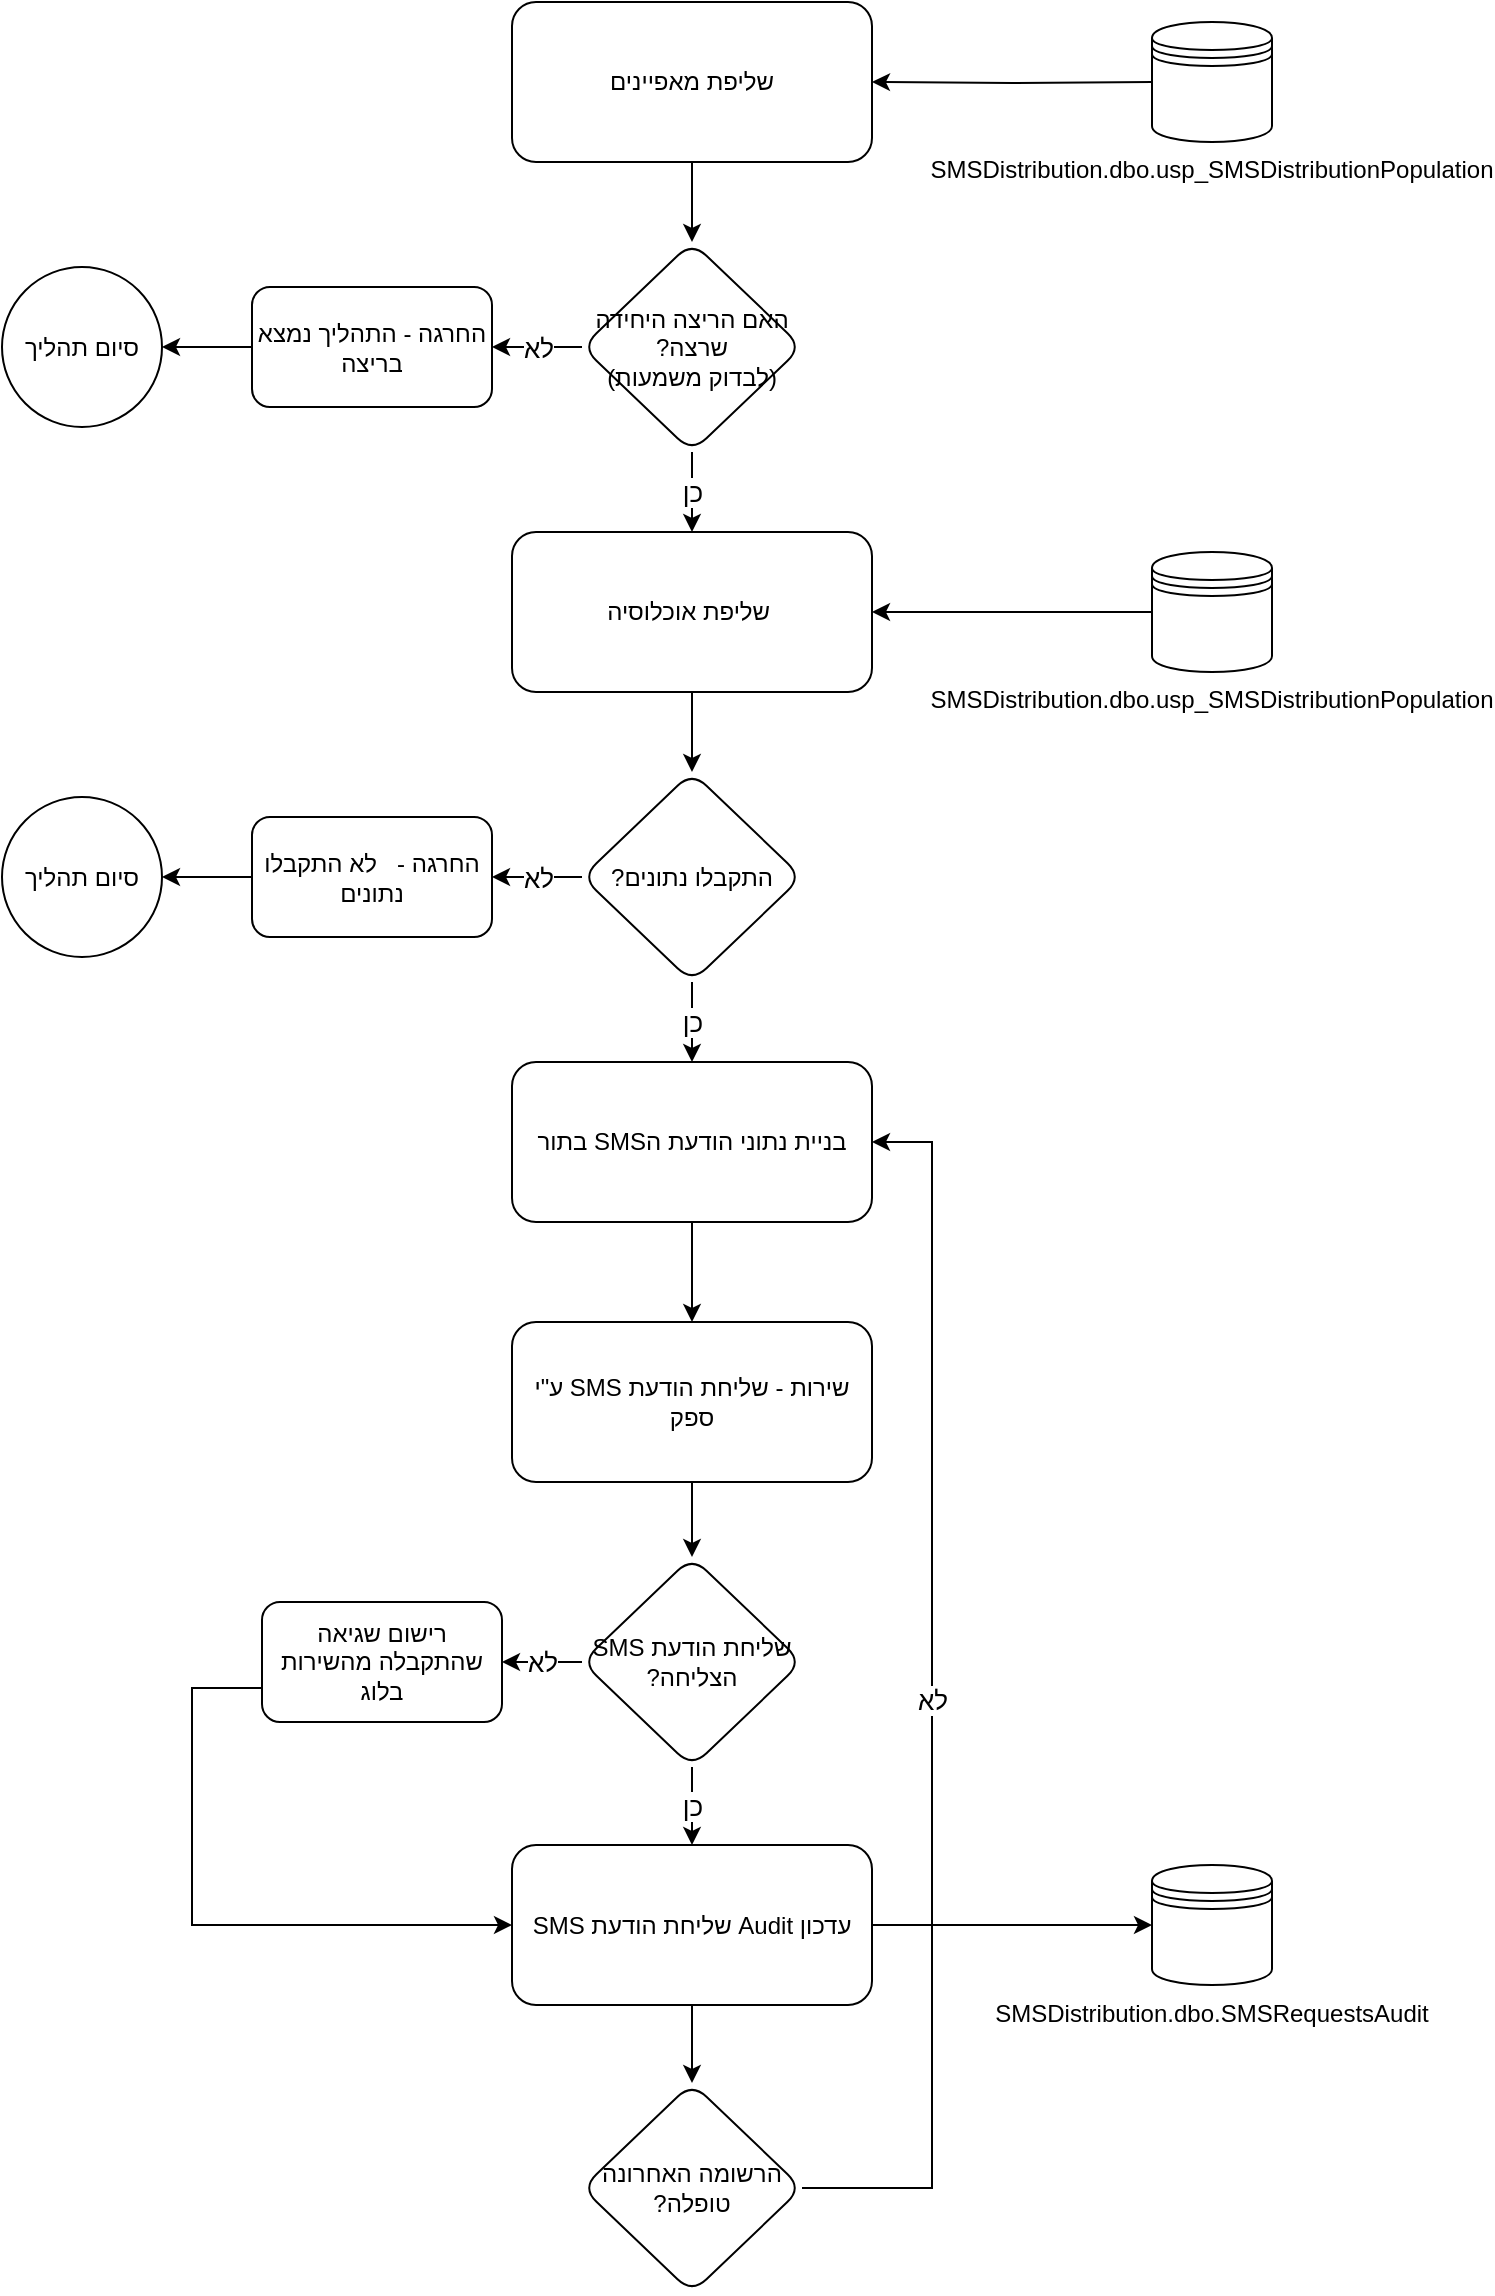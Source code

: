 <mxfile version="10.7.5" type="github"><diagram id="dpa6WO3m0XJFdGmilgg4" name="Page-1"><mxGraphModel dx="1394" dy="764" grid="1" gridSize="10" guides="1" tooltips="1" connect="1" arrows="1" fold="1" page="1" pageScale="1" pageWidth="850" pageHeight="1100" math="0" shadow="0"><root><mxCell id="0"/><mxCell id="1" parent="0"/><mxCell id="Fcd9iC4_ISc6o5NBvxgp-3" style="edgeStyle=orthogonalEdgeStyle;rounded=0;orthogonalLoop=1;jettySize=auto;html=1;exitX=0.5;exitY=1;exitDx=0;exitDy=0;entryX=0.5;entryY=0;entryDx=0;entryDy=0;" parent="1" source="Fcd9iC4_ISc6o5NBvxgp-1" target="Fcd9iC4_ISc6o5NBvxgp-2" edge="1"><mxGeometry relative="1" as="geometry"/></mxCell><UserObject label="שליפת מאפיינים&lt;br&gt;" tooltip="select &#10;    property_name,&#10;    property_value&#10;from  &#10; application_properties.dbo.properties&#10;where &#10;   process_name in('SingleProcess','SMSDistributionPopulationMulti','SMSDistributionListenerMulti','Ticket','TinyURL')&#10;order by process_name" id="Fcd9iC4_ISc6o5NBvxgp-1"><mxCell style="rounded=1;whiteSpace=wrap;html=1;" parent="1" vertex="1"><mxGeometry x="330" y="30" width="180" height="80" as="geometry"/></mxCell></UserObject><mxCell id="Fcd9iC4_ISc6o5NBvxgp-7" value="לא" style="edgeStyle=orthogonalEdgeStyle;rounded=0;orthogonalLoop=1;jettySize=auto;html=1;exitX=0;exitY=0.5;exitDx=0;exitDy=0;fontSize=13;" parent="1" source="Fcd9iC4_ISc6o5NBvxgp-2" target="Fcd9iC4_ISc6o5NBvxgp-6" edge="1"><mxGeometry relative="1" as="geometry"/></mxCell><mxCell id="Fcd9iC4_ISc6o5NBvxgp-12" value="כן" style="edgeStyle=orthogonalEdgeStyle;rounded=0;orthogonalLoop=1;jettySize=auto;html=1;exitX=0.5;exitY=1;exitDx=0;exitDy=0;entryX=0.5;entryY=0;entryDx=0;entryDy=0;fontSize=13;" parent="1" source="Fcd9iC4_ISc6o5NBvxgp-2" target="Fcd9iC4_ISc6o5NBvxgp-11" edge="1"><mxGeometry relative="1" as="geometry"/></mxCell><UserObject label="האם הריצה היחידה שרצה?&lt;br&gt;(לבדוק משמעות)&lt;br&gt;" tooltip="isSingleProcess(singleProcessPropertiesHM,processId) == false" id="Fcd9iC4_ISc6o5NBvxgp-2"><mxCell style="rhombus;whiteSpace=wrap;html=1;rounded=1;textDirection=rtl;" parent="1" vertex="1"><mxGeometry x="365" y="150" width="110" height="105" as="geometry"/></mxCell></UserObject><mxCell id="Fcd9iC4_ISc6o5NBvxgp-4" value="סיום תהליך" style="ellipse;whiteSpace=wrap;html=1;aspect=fixed;rounded=1;" parent="1" vertex="1"><mxGeometry x="75" y="162.5" width="80" height="80" as="geometry"/></mxCell><mxCell id="Fcd9iC4_ISc6o5NBvxgp-8" style="edgeStyle=orthogonalEdgeStyle;rounded=0;orthogonalLoop=1;jettySize=auto;html=1;entryX=1;entryY=0.5;entryDx=0;entryDy=0;" parent="1" source="Fcd9iC4_ISc6o5NBvxgp-6" target="Fcd9iC4_ISc6o5NBvxgp-4" edge="1"><mxGeometry relative="1" as="geometry"/></mxCell><UserObject label="החרגה - התהליך נמצא בריצה" tooltip="throw new Exception(&quot;The process SMSDistributionPopulationImpl Multi already running&quot;)" id="Fcd9iC4_ISc6o5NBvxgp-6"><mxCell style="rounded=1;whiteSpace=wrap;html=1;" parent="1" vertex="1"><mxGeometry x="200" y="172.5" width="120" height="60" as="geometry"/></mxCell></UserObject><mxCell id="Fcd9iC4_ISc6o5NBvxgp-14" style="edgeStyle=orthogonalEdgeStyle;rounded=0;orthogonalLoop=1;jettySize=auto;html=1;exitX=0.5;exitY=1;exitDx=0;exitDy=0;" parent="1" source="Fcd9iC4_ISc6o5NBvxgp-11" target="Fcd9iC4_ISc6o5NBvxgp-13" edge="1"><mxGeometry relative="1" as="geometry"/></mxCell><UserObject label="שליפת אוכלוסיה&amp;nbsp;" tooltip="EXEC [SMSDistribution].[dbo].[usp_SMSDistributionPopulation] 30000" id="Fcd9iC4_ISc6o5NBvxgp-11"><mxCell style="rounded=1;whiteSpace=wrap;html=1;" parent="1" vertex="1"><mxGeometry x="330" y="295" width="180" height="80" as="geometry"/></mxCell></UserObject><mxCell id="Fcd9iC4_ISc6o5NBvxgp-17" value="לא" style="edgeStyle=orthogonalEdgeStyle;rounded=0;orthogonalLoop=1;jettySize=auto;html=1;exitX=0;exitY=0.5;exitDx=0;exitDy=0;entryX=1;entryY=0.5;entryDx=0;entryDy=0;fontSize=13;" parent="1" source="Fcd9iC4_ISc6o5NBvxgp-13" target="Fcd9iC4_ISc6o5NBvxgp-15" edge="1"><mxGeometry relative="1" as="geometry"/></mxCell><mxCell id="Fcd9iC4_ISc6o5NBvxgp-30" value="כן" style="edgeStyle=orthogonalEdgeStyle;rounded=0;orthogonalLoop=1;jettySize=auto;html=1;entryX=0.5;entryY=0;entryDx=0;entryDy=0;fontSize=13;" parent="1" source="Fcd9iC4_ISc6o5NBvxgp-13" target="Fcd9iC4_ISc6o5NBvxgp-29" edge="1"><mxGeometry relative="1" as="geometry"/></mxCell><UserObject label="התקבלו נתונים?" tooltip="rs == null  || !rs.next()" id="Fcd9iC4_ISc6o5NBvxgp-13"><mxCell style="rhombus;whiteSpace=wrap;html=1;rounded=1;textDirection=rtl;" parent="1" vertex="1"><mxGeometry x="365" y="415" width="110" height="105" as="geometry"/></mxCell></UserObject><mxCell id="Fcd9iC4_ISc6o5NBvxgp-18" style="edgeStyle=orthogonalEdgeStyle;rounded=0;orthogonalLoop=1;jettySize=auto;html=1;entryX=1;entryY=0.5;entryDx=0;entryDy=0;" parent="1" source="Fcd9iC4_ISc6o5NBvxgp-15" target="Fcd9iC4_ISc6o5NBvxgp-16" edge="1"><mxGeometry relative="1" as="geometry"/></mxCell><UserObject label="החרגה -&amp;nbsp; &amp;nbsp;לא התקבלו נתונים" tooltip="throw new Exception(&quot;PrepareSMSPopulationImpl Multi - pushSMSPopulationToQueue empty rs&quot;)" id="Fcd9iC4_ISc6o5NBvxgp-15"><mxCell style="rounded=1;whiteSpace=wrap;html=1;" parent="1" vertex="1"><mxGeometry x="200" y="437.5" width="120" height="60" as="geometry"/></mxCell></UserObject><mxCell id="Fcd9iC4_ISc6o5NBvxgp-16" value="סיום תהליך" style="ellipse;whiteSpace=wrap;html=1;aspect=fixed;rounded=1;" parent="1" vertex="1"><mxGeometry x="75" y="427.5" width="80" height="80" as="geometry"/></mxCell><mxCell id="Fcd9iC4_ISc6o5NBvxgp-20" style="edgeStyle=orthogonalEdgeStyle;rounded=0;orthogonalLoop=1;jettySize=auto;html=1;exitX=0;exitY=0.5;exitDx=0;exitDy=0;entryX=1;entryY=0.5;entryDx=0;entryDy=0;" parent="1" target="Fcd9iC4_ISc6o5NBvxgp-1" edge="1"><mxGeometry relative="1" as="geometry"><mxPoint x="650" y="70" as="sourcePoint"/></mxGeometry></mxCell><mxCell id="Fcd9iC4_ISc6o5NBvxgp-22" value="SMSDistribution.dbo.usp_SMSDistributionPopulation" style="shape=datastore;whiteSpace=wrap;html=1;rounded=1;labelPosition=center;verticalLabelPosition=bottom;align=center;verticalAlign=top;" parent="1" vertex="1"><mxGeometry x="650" y="40" width="60" height="60" as="geometry"/></mxCell><mxCell id="Fcd9iC4_ISc6o5NBvxgp-24" style="edgeStyle=orthogonalEdgeStyle;rounded=0;orthogonalLoop=1;jettySize=auto;html=1;exitX=0;exitY=0.5;exitDx=0;exitDy=0;entryX=1;entryY=0.5;entryDx=0;entryDy=0;" parent="1" source="Fcd9iC4_ISc6o5NBvxgp-23" target="Fcd9iC4_ISc6o5NBvxgp-11" edge="1"><mxGeometry relative="1" as="geometry"/></mxCell><mxCell id="Fcd9iC4_ISc6o5NBvxgp-23" value="SMSDistribution.dbo.usp_SMSDistributionPopulation" style="shape=datastore;whiteSpace=wrap;html=1;rounded=1;labelPosition=center;verticalLabelPosition=bottom;align=center;verticalAlign=top;" parent="1" vertex="1"><mxGeometry x="650" y="305" width="60" height="60" as="geometry"/></mxCell><mxCell id="Fcd9iC4_ISc6o5NBvxgp-35" style="edgeStyle=orthogonalEdgeStyle;rounded=0;orthogonalLoop=1;jettySize=auto;html=1;entryX=0.5;entryY=0;entryDx=0;entryDy=0;fontSize=13;" parent="1" source="Fcd9iC4_ISc6o5NBvxgp-25" target="Fcd9iC4_ISc6o5NBvxgp-33" edge="1"><mxGeometry relative="1" as="geometry"/></mxCell><UserObject label="שירות - שליחת הודעת SMS ע&quot;י ספק" tooltip="jmsUtils.pushMessage((String)propertiesHM.get(&quot;cfName&quot;), (String)propertiesHM.get(&quot;qfName&quot;), sendingSMSlRequestRecord,key)" id="Fcd9iC4_ISc6o5NBvxgp-25"><mxCell style="rounded=1;whiteSpace=wrap;html=1;textDirection=rtl;" parent="1" vertex="1"><mxGeometry x="330" y="690" width="180" height="80" as="geometry"/></mxCell></UserObject><mxCell id="Fcd9iC4_ISc6o5NBvxgp-27" value="לא" style="edgeStyle=orthogonalEdgeStyle;rounded=0;orthogonalLoop=1;jettySize=auto;html=1;entryX=1;entryY=0.5;entryDx=0;entryDy=0;exitX=1;exitY=0.5;exitDx=0;exitDy=0;fontSize=13;" parent="1" source="Fcd9iC4_ISc6o5NBvxgp-26" target="Fcd9iC4_ISc6o5NBvxgp-29" edge="1"><mxGeometry relative="1" as="geometry"><Array as="points"><mxPoint x="540" y="1123"/><mxPoint x="540" y="600"/></Array></mxGeometry></mxCell><UserObject label="הרשומה האחרונה טופלה?" tooltip="rs == null  || !rs.next()" id="Fcd9iC4_ISc6o5NBvxgp-26"><mxCell style="rhombus;whiteSpace=wrap;html=1;rounded=1;textDirection=rtl;" parent="1" vertex="1"><mxGeometry x="365" y="1070.5" width="110" height="105" as="geometry"/></mxCell></UserObject><mxCell id="Fcd9iC4_ISc6o5NBvxgp-31" style="edgeStyle=orthogonalEdgeStyle;rounded=0;orthogonalLoop=1;jettySize=auto;html=1;fontSize=13;" parent="1" source="Fcd9iC4_ISc6o5NBvxgp-29" target="Fcd9iC4_ISc6o5NBvxgp-25" edge="1"><mxGeometry relative="1" as="geometry"/></mxCell><UserObject label="בניית נתוני הודעת הSMS בתור" tooltip="Serializable sendingSMSlRequestRecord = new SendingSMSlRequestRecord(rs,processPropertiesHM)" id="Fcd9iC4_ISc6o5NBvxgp-29"><mxCell style="rounded=1;whiteSpace=wrap;html=1;textDirection=rtl;" parent="1" vertex="1"><mxGeometry x="330" y="560" width="180" height="80" as="geometry"/></mxCell></UserObject><mxCell id="Fcd9iC4_ISc6o5NBvxgp-39" value="לא" style="edgeStyle=orthogonalEdgeStyle;rounded=0;orthogonalLoop=1;jettySize=auto;html=1;entryX=1;entryY=0.5;entryDx=0;entryDy=0;fontSize=13;" parent="1" source="Fcd9iC4_ISc6o5NBvxgp-33" target="Fcd9iC4_ISc6o5NBvxgp-37" edge="1"><mxGeometry relative="1" as="geometry"/></mxCell><mxCell id="Fcd9iC4_ISc6o5NBvxgp-42" value="כן" style="edgeStyle=orthogonalEdgeStyle;rounded=0;orthogonalLoop=1;jettySize=auto;html=1;entryX=0.5;entryY=0;entryDx=0;entryDy=0;fontSize=13;" parent="1" source="Fcd9iC4_ISc6o5NBvxgp-33" target="Fcd9iC4_ISc6o5NBvxgp-40" edge="1"><mxGeometry relative="1" as="geometry"/></mxCell><UserObject label="שליחת הודעת SMS הצליחה?" tooltip="serviceResult.getReturnCode()!= 0" id="Fcd9iC4_ISc6o5NBvxgp-33"><mxCell style="rhombus;whiteSpace=wrap;html=1;rounded=1;textDirection=rtl;" parent="1" vertex="1"><mxGeometry x="365" y="807.5" width="110" height="105" as="geometry"/></mxCell></UserObject><mxCell id="Fcd9iC4_ISc6o5NBvxgp-41" style="edgeStyle=orthogonalEdgeStyle;rounded=0;orthogonalLoop=1;jettySize=auto;html=1;entryX=0;entryY=0.5;entryDx=0;entryDy=0;fontSize=13;" parent="1" source="Fcd9iC4_ISc6o5NBvxgp-37" target="Fcd9iC4_ISc6o5NBvxgp-40" edge="1"><mxGeometry relative="1" as="geometry"><Array as="points"><mxPoint x="170" y="873"/><mxPoint x="170" y="992"/></Array></mxGeometry></mxCell><UserObject label="רישום שגיאה שהתקבלה מהשירות בלוג" tooltip="logger.info(&quot;SMSDistributionPopulationImpl Multi - pushSMSPopulationToQueue add to queue &quot; +key)" id="Fcd9iC4_ISc6o5NBvxgp-37"><mxCell style="rounded=1;whiteSpace=wrap;html=1;" parent="1" vertex="1"><mxGeometry x="205" y="830" width="120" height="60" as="geometry"/></mxCell></UserObject><mxCell id="Fcd9iC4_ISc6o5NBvxgp-43" style="edgeStyle=orthogonalEdgeStyle;rounded=0;orthogonalLoop=1;jettySize=auto;html=1;entryX=0.5;entryY=0;entryDx=0;entryDy=0;fontSize=13;" parent="1" source="Fcd9iC4_ISc6o5NBvxgp-40" target="Fcd9iC4_ISc6o5NBvxgp-26" edge="1"><mxGeometry relative="1" as="geometry"/></mxCell><mxCell id="CKUU_EFnnKHXOlI7-T8m-2" style="edgeStyle=orthogonalEdgeStyle;rounded=0;orthogonalLoop=1;jettySize=auto;html=1;entryX=0;entryY=0.5;entryDx=0;entryDy=0;" edge="1" parent="1" source="Fcd9iC4_ISc6o5NBvxgp-40" target="CKUU_EFnnKHXOlI7-T8m-1"><mxGeometry relative="1" as="geometry"/></mxCell><UserObject label="עדכון Audit שליחת הודעת SMS" tooltip="InsertSMSRequestsAudit(requestId,processId,requestStatus,errorCode,errorMessage,propertiesHM);" id="Fcd9iC4_ISc6o5NBvxgp-40"><mxCell style="rounded=1;whiteSpace=wrap;html=1;textDirection=rtl;" parent="1" vertex="1"><mxGeometry x="330" y="951.5" width="180" height="80" as="geometry"/></mxCell></UserObject><mxCell id="CKUU_EFnnKHXOlI7-T8m-1" value="SMSDistribution.dbo.SMSRequestsAudit" style="shape=datastore;whiteSpace=wrap;html=1;rounded=1;labelPosition=center;verticalLabelPosition=bottom;align=center;verticalAlign=top;" vertex="1" parent="1"><mxGeometry x="650" y="961.5" width="60" height="60" as="geometry"/></mxCell></root></mxGraphModel></diagram></mxfile>